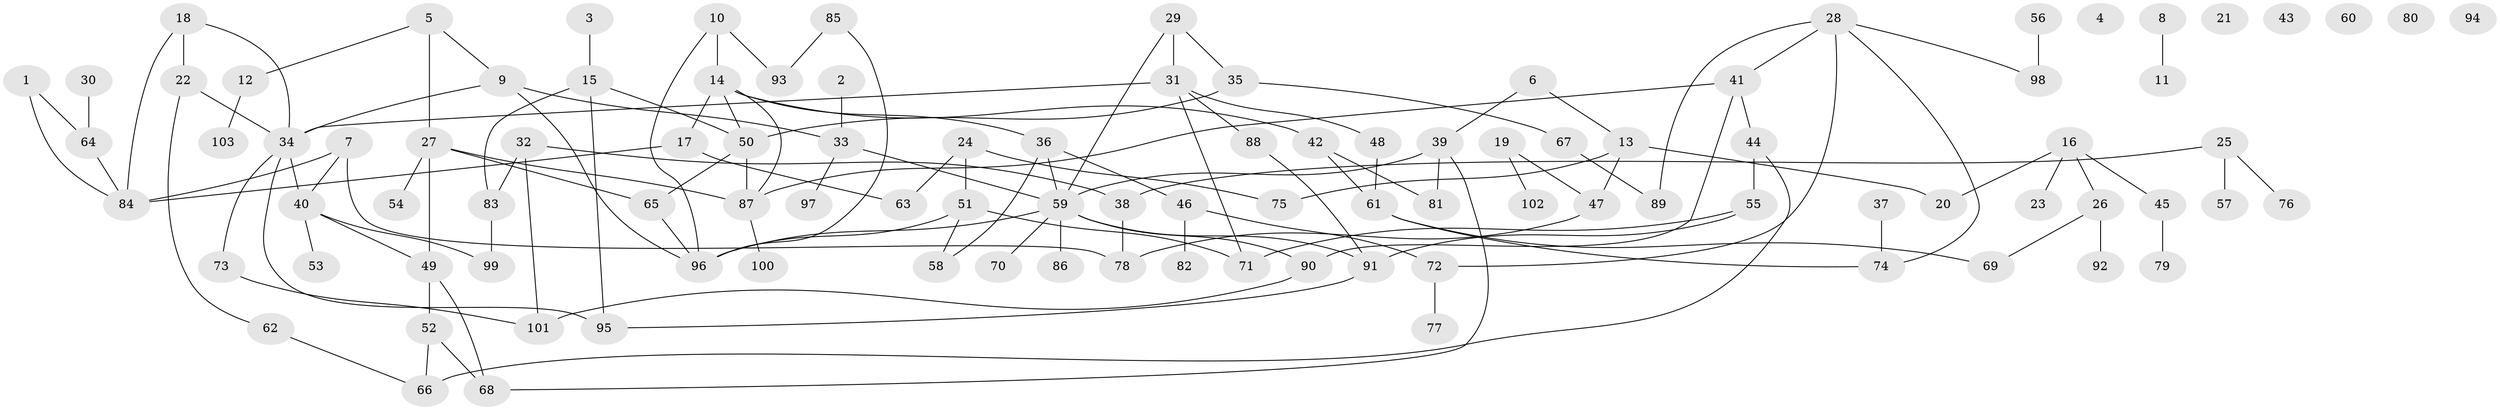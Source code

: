 // Generated by graph-tools (version 1.1) at 2025/13/03/09/25 04:13:12]
// undirected, 103 vertices, 134 edges
graph export_dot {
graph [start="1"]
  node [color=gray90,style=filled];
  1;
  2;
  3;
  4;
  5;
  6;
  7;
  8;
  9;
  10;
  11;
  12;
  13;
  14;
  15;
  16;
  17;
  18;
  19;
  20;
  21;
  22;
  23;
  24;
  25;
  26;
  27;
  28;
  29;
  30;
  31;
  32;
  33;
  34;
  35;
  36;
  37;
  38;
  39;
  40;
  41;
  42;
  43;
  44;
  45;
  46;
  47;
  48;
  49;
  50;
  51;
  52;
  53;
  54;
  55;
  56;
  57;
  58;
  59;
  60;
  61;
  62;
  63;
  64;
  65;
  66;
  67;
  68;
  69;
  70;
  71;
  72;
  73;
  74;
  75;
  76;
  77;
  78;
  79;
  80;
  81;
  82;
  83;
  84;
  85;
  86;
  87;
  88;
  89;
  90;
  91;
  92;
  93;
  94;
  95;
  96;
  97;
  98;
  99;
  100;
  101;
  102;
  103;
  1 -- 64;
  1 -- 84;
  2 -- 33;
  3 -- 15;
  5 -- 9;
  5 -- 12;
  5 -- 27;
  6 -- 13;
  6 -- 39;
  7 -- 40;
  7 -- 78;
  7 -- 84;
  8 -- 11;
  9 -- 33;
  9 -- 34;
  9 -- 96;
  10 -- 14;
  10 -- 93;
  10 -- 96;
  12 -- 103;
  13 -- 20;
  13 -- 47;
  13 -- 75;
  14 -- 17;
  14 -- 36;
  14 -- 42;
  14 -- 50;
  14 -- 87;
  15 -- 50;
  15 -- 83;
  15 -- 95;
  16 -- 20;
  16 -- 23;
  16 -- 26;
  16 -- 45;
  17 -- 63;
  17 -- 84;
  18 -- 22;
  18 -- 34;
  18 -- 84;
  19 -- 47;
  19 -- 102;
  22 -- 34;
  22 -- 62;
  24 -- 51;
  24 -- 63;
  24 -- 75;
  25 -- 38;
  25 -- 57;
  25 -- 76;
  26 -- 69;
  26 -- 92;
  27 -- 49;
  27 -- 54;
  27 -- 65;
  27 -- 87;
  28 -- 41;
  28 -- 72;
  28 -- 74;
  28 -- 89;
  28 -- 98;
  29 -- 31;
  29 -- 35;
  29 -- 59;
  30 -- 64;
  31 -- 34;
  31 -- 48;
  31 -- 71;
  31 -- 88;
  32 -- 38;
  32 -- 83;
  32 -- 101;
  33 -- 59;
  33 -- 97;
  34 -- 40;
  34 -- 73;
  34 -- 95;
  35 -- 50;
  35 -- 67;
  36 -- 46;
  36 -- 58;
  36 -- 59;
  37 -- 74;
  38 -- 78;
  39 -- 59;
  39 -- 68;
  39 -- 81;
  40 -- 49;
  40 -- 53;
  40 -- 99;
  41 -- 44;
  41 -- 87;
  41 -- 90;
  42 -- 61;
  42 -- 81;
  44 -- 55;
  44 -- 66;
  45 -- 79;
  46 -- 72;
  46 -- 82;
  47 -- 78;
  48 -- 61;
  49 -- 52;
  49 -- 68;
  50 -- 65;
  50 -- 87;
  51 -- 58;
  51 -- 71;
  51 -- 96;
  52 -- 66;
  52 -- 68;
  55 -- 71;
  55 -- 91;
  56 -- 98;
  59 -- 70;
  59 -- 86;
  59 -- 90;
  59 -- 91;
  59 -- 96;
  61 -- 69;
  61 -- 74;
  62 -- 66;
  64 -- 84;
  65 -- 96;
  67 -- 89;
  72 -- 77;
  73 -- 101;
  83 -- 99;
  85 -- 93;
  85 -- 96;
  87 -- 100;
  88 -- 91;
  90 -- 101;
  91 -- 95;
}
